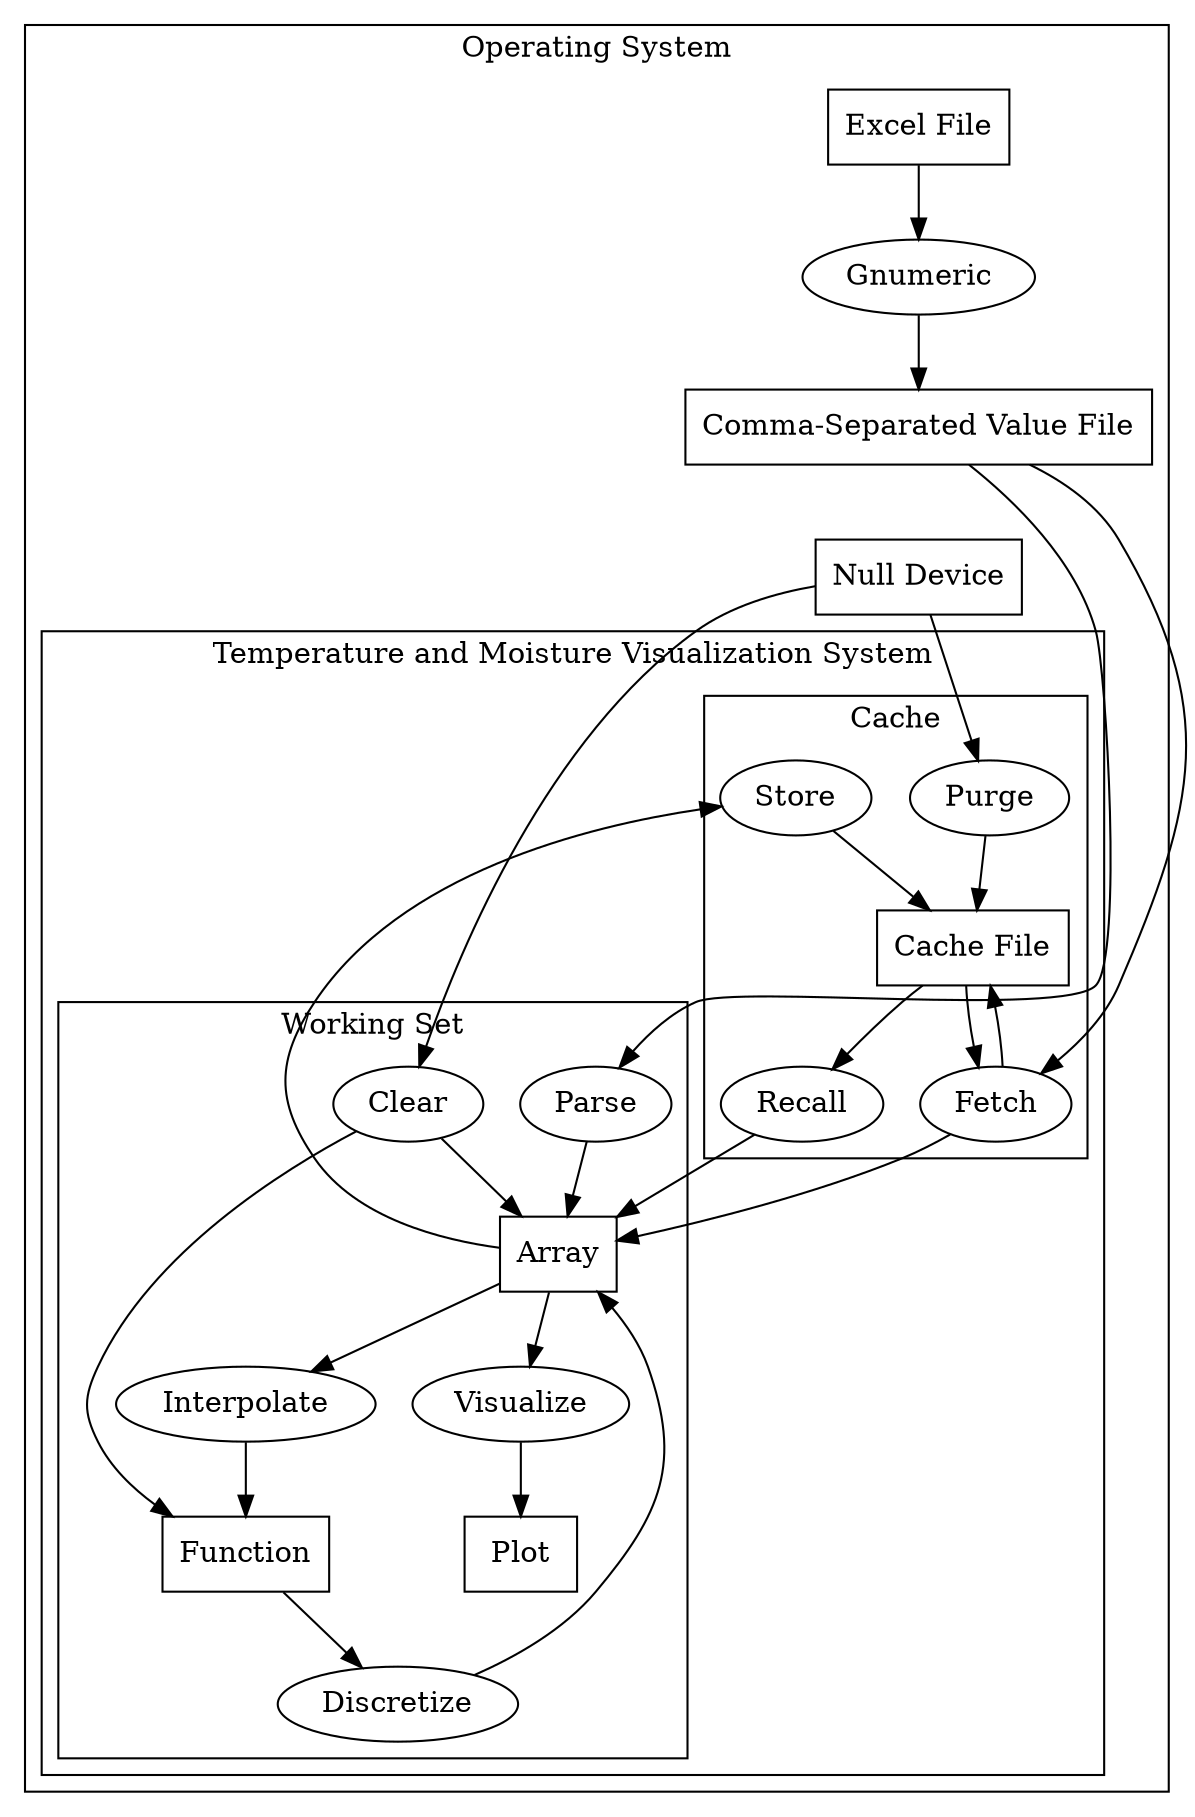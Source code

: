 digraph {
  subgraph cluster_cace {
    label = "Operating System"

    node [shape = box]
    null [label = "Null Device"]
    xls [label = "Excel File"]
    csv [label = "Comma-Separated Value File"]

    node [shape = oval]
    gnumeric [label = "Gnumeric"]

    subgraph cluster_tmvs {
      label = "Temperature and Moisture Visualization System"

      subgraph cluster_ws {
        label = "Working Set"

        node [shape = box]
        array [label = "Array"]
        function [label = "Function"]
        plot [label = "Plot"]

        node [shape = oval]
        parse [label = "Parse"]
        interpolate [label = "Interpolate"]
        discretize [label = "Discretize"]
        visualize [label = "Visualize"]
        clear [label = "Clear"]
      }

      subgraph cluster_cache {
        label = "Cache"

        node [shape = box]
        cache [label = "Cache File"]

        node [shape = oval]
        store [label = "Store"]
        recall [label = "Recall"]
        fetch [label = "Fetch"]
        purge [label = "Purge"]
      }
    }
  }

  xls -> gnumeric -> csv
  csv -> parse -> array
  array -> interpolate -> function
  function -> discretize -> array
  array -> visualize -> plot
  null -> clear
  clear -> array
  clear -> function
  array -> store -> cache
  cache -> recall -> array
  csv -> fetch -> array
  cache -> fetch -> cache
  null -> purge -> cache

  csv -> null [style = invis]
}
